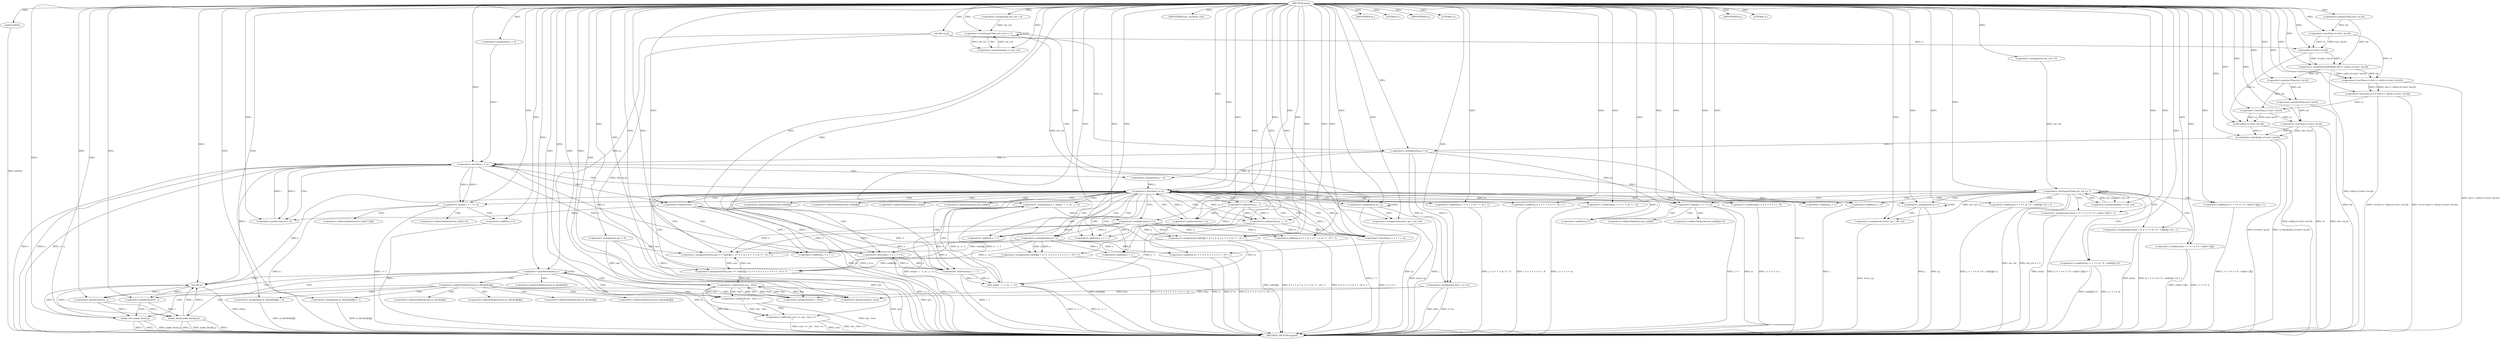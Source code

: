 digraph "main" {  
"1000259" [label = "(METHOD,main)" ]
"1000682" [label = "(METHOD_RETURN,signed)" ]
"1000261" [label = "(setIO,setIO())" ]
"1000265" [label = "(rd,rd(n,m,q))" ]
"1000305" [label = "(<operator>.assignment,ans = 0)" ]
"1000309" [label = "(<operator>.assignment,free = n * m)" ]
"1000270" [label = "(<operator>.lessThan,vt<vt<int>> valr(n,vt<int> (m,0)))" ]
"1000316" [label = "(<operator>.assignment,i = 0)" ]
"1000319" [label = "(<operator>.lessThan,i < n)" ]
"1000322" [label = "(<operator>.preIncrement,++i)" ]
"1000629" [label = "(<operator>.postDecrement,q--)" ]
"1000286" [label = "(vald,vald(n,vt<int> (m,0)))" ]
"1000295" [label = "(is_blocked,is_blocked(n,vt<int> (m,0)))" ]
"1000311" [label = "(<operator>.multiplication,n * m)" ]
"1000401" [label = "(<operator>.assignment,set_val = 0)" ]
"1000404" [label = "(<operator>.lessEqualsThan,set_val <= 1)" ]
"1000407" [label = "(<operator>.preIncrement,++set_val)" ]
"1000495" [label = "(<operator>.assignment,set_val = 0)" ]
"1000498" [label = "(<operator>.lessEqualsThan,set_val <= 1)" ]
"1000501" [label = "(<operator>.preIncrement,++set_val)" ]
"1000634" [label = "(rd,rd(i,j))" ]
"1000675" [label = "(<operator>.shiftLeft,cout << ans - free << \"\n\")" ]
"1000272" [label = "(<operator>.lessThan,vt<int>> valr(n,vt<int> (m,0)))" ]
"1000327" [label = "(<operator>.assignment,j = 0)" ]
"1000330" [label = "(<operator>.lessThan,j < m)" ]
"1000333" [label = "(<operator>.preIncrement,++j)" ]
"1000638" [label = "(<operator>.preDecrement,--i)" ]
"1000640" [label = "(<operator>.preDecrement,--j)" ]
"1000274" [label = "(<operator>.arithmeticShiftRight,int>> valr(n,vt<int> (m,0)))" ]
"1000288" [label = "(<operator>.lessThan,vt<int> (m,0))" ]
"1000297" [label = "(<operator>.lessThan,vt<int> (m,0))" ]
"1000337" [label = "(<operator>.assignment,x = min(n - i - 1, m - j - 1))" ]
"1000350" [label = "(<operator>.assignmentPlus,ans += valr[i][j] = 2 * x + (j + x + 1 < m ? 1 : 0) + 1)" ]
"1000374" [label = "(<operator>.assignmentPlus,ans += vald[i][j] = 2 * x + (i + x + 1 < n ? 1 : 0) + 1)" ]
"1000420" [label = "(<operator>.assignment,nj = j)" ]
"1000424" [label = "(<operator>.assignment,move_up = set_val)" ]
"1000506" [label = "(IDENTIFIER,set_val,if(set_val))" ]
"1000556" [label = "(<operator>.assignment,nj = j)" ]
"1000560" [label = "(<operator>.assignment,move_up = set_val)" ]
"1000649" [label = "(<operator>.preIncrement,++free)" ]
"1000651" [label = "(<operator>.assignment,is_blocked[i][j] = 0)" ]
"1000658" [label = "(make_free,make_free(i,j))" ]
"1000677" [label = "(<operator>.shiftLeft,ans - free << \"\n\")" ]
"1000276" [label = "(valr,valr(n,vt<int> (m,0)))" ]
"1000290" [label = "(<operator>.greaterThan,int> (m,0))" ]
"1000299" [label = "(<operator>.greaterThan,int> (m,0))" ]
"1000508" [label = "(<operator>.assignment,intial = (i + 1 == n ? 0 : valr[i+1][j]) + 1)" ]
"1000663" [label = "(<operator>.preDecrement,--free)" ]
"1000665" [label = "(make_block,make_block(i,j))" ]
"1000668" [label = "(<operator>.assignment,is_blocked[i][j] = 1)" ]
"1000678" [label = "(<operator>.subtraction,ans - free)" ]
"1000278" [label = "(<operator>.lessThan,vt<int> (m,0))" ]
"1000293" [label = "(IDENTIFIER,m,)" ]
"1000294" [label = "(LITERAL,0,)" ]
"1000302" [label = "(IDENTIFIER,m,)" ]
"1000303" [label = "(LITERAL,0,)" ]
"1000339" [label = "(min,min(n - i - 1, m - j - 1))" ]
"1000352" [label = "(<operator>.assignment,valr[i][j] = 2 * x + (j + x + 1 < m ? 1 : 0) + 1)" ]
"1000376" [label = "(<operator>.assignment,vald[i][j] = 2 * x + (i + x + 1 < n ? 1 : 0) + 1)" ]
"1000528" [label = "(<operator>.assignment,intial = (j + 1 == m ? 0 : vald[i][j+1]) + 1)" ]
"1000280" [label = "(<operator>.greaterThan,int> (m,0))" ]
"1000340" [label = "(<operator>.subtraction,n - i - 1)" ]
"1000345" [label = "(<operator>.subtraction,m - j - 1)" ]
"1000358" [label = "(<operator>.addition,2 * x + (j + x + 1 < m ? 1 : 0) + 1)" ]
"1000382" [label = "(<operator>.addition,2 * x + (i + x + 1 < n ? 1 : 0) + 1)" ]
"1000510" [label = "(<operator>.addition,(i + 1 == n ? 0 : valr[i+1][j]) + 1)" ]
"1000283" [label = "(IDENTIFIER,m,)" ]
"1000284" [label = "(LITERAL,0,)" ]
"1000342" [label = "(<operator>.subtraction,i - 1)" ]
"1000347" [label = "(<operator>.subtraction,j - 1)" ]
"1000359" [label = "(<operator>.multiplication,2 * x)" ]
"1000362" [label = "(<operator>.addition,(j + x + 1 < m ? 1 : 0) + 1)" ]
"1000383" [label = "(<operator>.multiplication,2 * x)" ]
"1000386" [label = "(<operator>.addition,(i + x + 1 < n ? 1 : 0) + 1)" ]
"1000511" [label = "(<operator>.conditional,i + 1 == n ? 0 : valr[i+1][j])" ]
"1000530" [label = "(<operator>.addition,(j + 1 == m ? 0 : vald[i][j+1]) + 1)" ]
"1000363" [label = "(<operator>.conditional,j + x + 1 < m ? 1 : 0)" ]
"1000387" [label = "(<operator>.conditional,i + x + 1 < n ? 1 : 0)" ]
"1000512" [label = "(<operator>.equals,i + 1 == n)" ]
"1000531" [label = "(<operator>.conditional,j + 1 == m ? 0 : vald[i][j+1])" ]
"1000364" [label = "(<operator>.lessThan,j + x + 1 < m)" ]
"1000388" [label = "(<operator>.lessThan,i + x + 1 < n)" ]
"1000513" [label = "(<operator>.addition,i + 1)" ]
"1000532" [label = "(<operator>.equals,j + 1 == m)" ]
"1000365" [label = "(<operator>.addition,j + x + 1)" ]
"1000389" [label = "(<operator>.addition,i + x + 1)" ]
"1000521" [label = "(<operator>.addition,i+1)" ]
"1000533" [label = "(<operator>.addition,j + 1)" ]
"1000542" [label = "(<operator>.addition,j+1)" ]
"1000367" [label = "(<operator>.addition,x + 1)" ]
"1000391" [label = "(<operator>.addition,x + 1)" ]
"1000643" [label = "(<operator>.indirectIndexAccess,is_blocked[i][j])" ]
"1000644" [label = "(<operator>.indirectIndexAccess,is_blocked[i])" ]
"1000652" [label = "(<operator>.indirectIndexAccess,is_blocked[i][j])" ]
"1000353" [label = "(<operator>.indirectIndexAccess,valr[i][j])" ]
"1000377" [label = "(<operator>.indirectIndexAccess,vald[i][j])" ]
"1000653" [label = "(<operator>.indirectIndexAccess,is_blocked[i])" ]
"1000669" [label = "(<operator>.indirectIndexAccess,is_blocked[i][j])" ]
"1000354" [label = "(<operator>.indirectIndexAccess,valr[i])" ]
"1000378" [label = "(<operator>.indirectIndexAccess,vald[i])" ]
"1000670" [label = "(<operator>.indirectIndexAccess,is_blocked[i])" ]
"1000518" [label = "(<operator>.indirectIndexAccess,valr[i+1][j])" ]
"1000519" [label = "(<operator>.indirectIndexAccess,valr[i+1])" ]
"1000538" [label = "(<operator>.indirectIndexAccess,vald[i][j+1])" ]
"1000539" [label = "(<operator>.indirectIndexAccess,vald[i])" ]
  "1000261" -> "1000682"  [ label = "DDG: setIO()"] 
  "1000265" -> "1000682"  [ label = "DDG: rd(n,m,q)"] 
  "1000274" -> "1000682"  [ label = "DDG: valr(n,vt<int> (m,0))"] 
  "1000272" -> "1000682"  [ label = "DDG: int>> valr(n,vt<int> (m,0))"] 
  "1000270" -> "1000682"  [ label = "DDG: vt<int>> valr(n,vt<int> (m,0))"] 
  "1000270" -> "1000682"  [ label = "DDG: vt<vt<int>> valr(n,vt<int> (m,0))"] 
  "1000286" -> "1000682"  [ label = "DDG: vald(n,vt<int> (m,0))"] 
  "1000297" -> "1000682"  [ label = "DDG: vt"] 
  "1000299" -> "1000682"  [ label = "DDG: int"] 
  "1000297" -> "1000682"  [ label = "DDG: int> (m,0)"] 
  "1000295" -> "1000682"  [ label = "DDG: vt<int> (m,0)"] 
  "1000295" -> "1000682"  [ label = "DDG: is_blocked(n,vt<int> (m,0))"] 
  "1000305" -> "1000682"  [ label = "DDG: ans"] 
  "1000309" -> "1000682"  [ label = "DDG: free"] 
  "1000311" -> "1000682"  [ label = "DDG: m"] 
  "1000309" -> "1000682"  [ label = "DDG: n * m"] 
  "1000319" -> "1000682"  [ label = "DDG: i"] 
  "1000319" -> "1000682"  [ label = "DDG: n"] 
  "1000319" -> "1000682"  [ label = "DDG: i < n"] 
  "1000498" -> "1000682"  [ label = "DDG: set_val"] 
  "1000498" -> "1000682"  [ label = "DDG: set_val <= 1"] 
  "1000629" -> "1000682"  [ label = "DDG: q"] 
  "1000634" -> "1000682"  [ label = "DDG: rd(i,j)"] 
  "1000665" -> "1000682"  [ label = "DDG: i"] 
  "1000665" -> "1000682"  [ label = "DDG: j"] 
  "1000665" -> "1000682"  [ label = "DDG: make_block(i,j)"] 
  "1000668" -> "1000682"  [ label = "DDG: is_blocked[i][j]"] 
  "1000651" -> "1000682"  [ label = "DDG: is_blocked[i][j]"] 
  "1000658" -> "1000682"  [ label = "DDG: i"] 
  "1000658" -> "1000682"  [ label = "DDG: j"] 
  "1000658" -> "1000682"  [ label = "DDG: make_free(i,j)"] 
  "1000678" -> "1000682"  [ label = "DDG: ans"] 
  "1000678" -> "1000682"  [ label = "DDG: free"] 
  "1000677" -> "1000682"  [ label = "DDG: ans - free"] 
  "1000675" -> "1000682"  [ label = "DDG: ans - free << \"\n\""] 
  "1000675" -> "1000682"  [ label = "DDG: cout << ans - free << \"\n\""] 
  "1000528" -> "1000682"  [ label = "DDG: intial"] 
  "1000532" -> "1000682"  [ label = "DDG: j + 1"] 
  "1000532" -> "1000682"  [ label = "DDG: m"] 
  "1000531" -> "1000682"  [ label = "DDG: j + 1 == m"] 
  "1000531" -> "1000682"  [ label = "DDG: vald[i][j+1]"] 
  "1000530" -> "1000682"  [ label = "DDG: j + 1 == m ? 0 : vald[i][j+1]"] 
  "1000528" -> "1000682"  [ label = "DDG: (j + 1 == m ? 0 : vald[i][j+1]) + 1"] 
  "1000508" -> "1000682"  [ label = "DDG: intial"] 
  "1000513" -> "1000682"  [ label = "DDG: i"] 
  "1000512" -> "1000682"  [ label = "DDG: i + 1"] 
  "1000512" -> "1000682"  [ label = "DDG: n"] 
  "1000511" -> "1000682"  [ label = "DDG: i + 1 == n"] 
  "1000521" -> "1000682"  [ label = "DDG: i"] 
  "1000511" -> "1000682"  [ label = "DDG: valr[i+1][j]"] 
  "1000510" -> "1000682"  [ label = "DDG: i + 1 == n ? 0 : valr[i+1][j]"] 
  "1000508" -> "1000682"  [ label = "DDG: (i + 1 == n ? 0 : valr[i+1][j]) + 1"] 
  "1000556" -> "1000682"  [ label = "DDG: nj"] 
  "1000556" -> "1000682"  [ label = "DDG: j"] 
  "1000560" -> "1000682"  [ label = "DDG: move_up"] 
  "1000420" -> "1000682"  [ label = "DDG: nj"] 
  "1000420" -> "1000682"  [ label = "DDG: j"] 
  "1000424" -> "1000682"  [ label = "DDG: move_up"] 
  "1000330" -> "1000682"  [ label = "DDG: j"] 
  "1000330" -> "1000682"  [ label = "DDG: m"] 
  "1000330" -> "1000682"  [ label = "DDG: j < m"] 
  "1000340" -> "1000682"  [ label = "DDG: i - 1"] 
  "1000339" -> "1000682"  [ label = "DDG: n - i - 1"] 
  "1000345" -> "1000682"  [ label = "DDG: j - 1"] 
  "1000339" -> "1000682"  [ label = "DDG: m - j - 1"] 
  "1000337" -> "1000682"  [ label = "DDG: min(n - i - 1, m - j - 1)"] 
  "1000352" -> "1000682"  [ label = "DDG: valr[i][j]"] 
  "1000364" -> "1000682"  [ label = "DDG: j + x + 1"] 
  "1000363" -> "1000682"  [ label = "DDG: j + x + 1 < m"] 
  "1000362" -> "1000682"  [ label = "DDG: j + x + 1 < m ? 1 : 0"] 
  "1000358" -> "1000682"  [ label = "DDG: (j + x + 1 < m ? 1 : 0) + 1"] 
  "1000352" -> "1000682"  [ label = "DDG: 2 * x + (j + x + 1 < m ? 1 : 0) + 1"] 
  "1000374" -> "1000682"  [ label = "DDG: ans"] 
  "1000376" -> "1000682"  [ label = "DDG: vald[i][j]"] 
  "1000382" -> "1000682"  [ label = "DDG: 2 * x"] 
  "1000391" -> "1000682"  [ label = "DDG: x"] 
  "1000389" -> "1000682"  [ label = "DDG: x + 1"] 
  "1000388" -> "1000682"  [ label = "DDG: i + x + 1"] 
  "1000387" -> "1000682"  [ label = "DDG: i + x + 1 < n"] 
  "1000386" -> "1000682"  [ label = "DDG: i + x + 1 < n ? 1 : 0"] 
  "1000382" -> "1000682"  [ label = "DDG: (i + x + 1 < n ? 1 : 0) + 1"] 
  "1000376" -> "1000682"  [ label = "DDG: 2 * x + (i + x + 1 < n ? 1 : 0) + 1"] 
  "1000675" -> "1000682"  [ label = "DDG: cout"] 
  "1000259" -> "1000261"  [ label = "DDG: "] 
  "1000259" -> "1000305"  [ label = "DDG: "] 
  "1000311" -> "1000309"  [ label = "DDG: n"] 
  "1000311" -> "1000309"  [ label = "DDG: m"] 
  "1000259" -> "1000265"  [ label = "DDG: "] 
  "1000259" -> "1000309"  [ label = "DDG: "] 
  "1000259" -> "1000316"  [ label = "DDG: "] 
  "1000272" -> "1000270"  [ label = "DDG: vt"] 
  "1000259" -> "1000270"  [ label = "DDG: "] 
  "1000272" -> "1000270"  [ label = "DDG: int>> valr(n,vt<int> (m,0))"] 
  "1000295" -> "1000311"  [ label = "DDG: n"] 
  "1000259" -> "1000311"  [ label = "DDG: "] 
  "1000265" -> "1000311"  [ label = "DDG: m"] 
  "1000316" -> "1000319"  [ label = "DDG: i"] 
  "1000322" -> "1000319"  [ label = "DDG: i"] 
  "1000259" -> "1000319"  [ label = "DDG: "] 
  "1000311" -> "1000319"  [ label = "DDG: n"] 
  "1000388" -> "1000319"  [ label = "DDG: n"] 
  "1000319" -> "1000322"  [ label = "DDG: i"] 
  "1000259" -> "1000322"  [ label = "DDG: "] 
  "1000342" -> "1000322"  [ label = "DDG: i"] 
  "1000259" -> "1000401"  [ label = "DDG: "] 
  "1000259" -> "1000495"  [ label = "DDG: "] 
  "1000265" -> "1000629"  [ label = "DDG: q"] 
  "1000259" -> "1000629"  [ label = "DDG: "] 
  "1000278" -> "1000272"  [ label = "DDG: vt"] 
  "1000259" -> "1000272"  [ label = "DDG: "] 
  "1000274" -> "1000272"  [ label = "DDG: valr(n,vt<int> (m,0))"] 
  "1000274" -> "1000272"  [ label = "DDG: int"] 
  "1000276" -> "1000286"  [ label = "DDG: n"] 
  "1000259" -> "1000286"  [ label = "DDG: "] 
  "1000288" -> "1000286"  [ label = "DDG: int> (m,0)"] 
  "1000288" -> "1000286"  [ label = "DDG: vt"] 
  "1000286" -> "1000295"  [ label = "DDG: n"] 
  "1000259" -> "1000295"  [ label = "DDG: "] 
  "1000297" -> "1000295"  [ label = "DDG: vt"] 
  "1000297" -> "1000295"  [ label = "DDG: int> (m,0)"] 
  "1000259" -> "1000327"  [ label = "DDG: "] 
  "1000401" -> "1000404"  [ label = "DDG: set_val"] 
  "1000407" -> "1000404"  [ label = "DDG: set_val"] 
  "1000259" -> "1000404"  [ label = "DDG: "] 
  "1000404" -> "1000407"  [ label = "DDG: set_val"] 
  "1000259" -> "1000407"  [ label = "DDG: "] 
  "1000495" -> "1000498"  [ label = "DDG: set_val"] 
  "1000501" -> "1000498"  [ label = "DDG: set_val"] 
  "1000259" -> "1000498"  [ label = "DDG: "] 
  "1000498" -> "1000501"  [ label = "DDG: set_val"] 
  "1000259" -> "1000501"  [ label = "DDG: "] 
  "1000319" -> "1000634"  [ label = "DDG: i"] 
  "1000665" -> "1000634"  [ label = "DDG: i"] 
  "1000658" -> "1000634"  [ label = "DDG: i"] 
  "1000259" -> "1000634"  [ label = "DDG: "] 
  "1000665" -> "1000634"  [ label = "DDG: j"] 
  "1000658" -> "1000634"  [ label = "DDG: j"] 
  "1000330" -> "1000634"  [ label = "DDG: j"] 
  "1000259" -> "1000675"  [ label = "DDG: "] 
  "1000677" -> "1000675"  [ label = "DDG: \"\n\""] 
  "1000677" -> "1000675"  [ label = "DDG: ans - free"] 
  "1000280" -> "1000274"  [ label = "DDG: int"] 
  "1000259" -> "1000274"  [ label = "DDG: "] 
  "1000276" -> "1000274"  [ label = "DDG: vt<int> (m,0)"] 
  "1000276" -> "1000274"  [ label = "DDG: n"] 
  "1000270" -> "1000288"  [ label = "DDG: vt"] 
  "1000259" -> "1000288"  [ label = "DDG: "] 
  "1000290" -> "1000288"  [ label = "DDG: int"] 
  "1000288" -> "1000297"  [ label = "DDG: vt"] 
  "1000259" -> "1000297"  [ label = "DDG: "] 
  "1000299" -> "1000297"  [ label = "DDG: int"] 
  "1000327" -> "1000330"  [ label = "DDG: j"] 
  "1000333" -> "1000330"  [ label = "DDG: j"] 
  "1000259" -> "1000330"  [ label = "DDG: "] 
  "1000311" -> "1000330"  [ label = "DDG: m"] 
  "1000364" -> "1000330"  [ label = "DDG: m"] 
  "1000259" -> "1000333"  [ label = "DDG: "] 
  "1000347" -> "1000333"  [ label = "DDG: j"] 
  "1000339" -> "1000337"  [ label = "DDG: m - j - 1"] 
  "1000339" -> "1000337"  [ label = "DDG: n - i - 1"] 
  "1000330" -> "1000420"  [ label = "DDG: j"] 
  "1000259" -> "1000420"  [ label = "DDG: "] 
  "1000404" -> "1000424"  [ label = "DDG: set_val"] 
  "1000259" -> "1000424"  [ label = "DDG: "] 
  "1000259" -> "1000506"  [ label = "DDG: "] 
  "1000330" -> "1000556"  [ label = "DDG: j"] 
  "1000259" -> "1000556"  [ label = "DDG: "] 
  "1000498" -> "1000560"  [ label = "DDG: set_val"] 
  "1000259" -> "1000560"  [ label = "DDG: "] 
  "1000634" -> "1000638"  [ label = "DDG: i"] 
  "1000259" -> "1000638"  [ label = "DDG: "] 
  "1000634" -> "1000640"  [ label = "DDG: j"] 
  "1000259" -> "1000640"  [ label = "DDG: "] 
  "1000259" -> "1000651"  [ label = "DDG: "] 
  "1000678" -> "1000677"  [ label = "DDG: ans"] 
  "1000678" -> "1000677"  [ label = "DDG: free"] 
  "1000259" -> "1000677"  [ label = "DDG: "] 
  "1000265" -> "1000276"  [ label = "DDG: n"] 
  "1000259" -> "1000276"  [ label = "DDG: "] 
  "1000278" -> "1000276"  [ label = "DDG: vt"] 
  "1000278" -> "1000276"  [ label = "DDG: int> (m,0)"] 
  "1000274" -> "1000290"  [ label = "DDG: int"] 
  "1000259" -> "1000290"  [ label = "DDG: "] 
  "1000290" -> "1000299"  [ label = "DDG: int"] 
  "1000259" -> "1000299"  [ label = "DDG: "] 
  "1000259" -> "1000337"  [ label = "DDG: "] 
  "1000305" -> "1000350"  [ label = "DDG: ans"] 
  "1000374" -> "1000350"  [ label = "DDG: ans"] 
  "1000259" -> "1000350"  [ label = "DDG: "] 
  "1000352" -> "1000350"  [ label = "DDG: valr[i][j]"] 
  "1000359" -> "1000350"  [ label = "DDG: x"] 
  "1000359" -> "1000350"  [ label = "DDG: 2"] 
  "1000350" -> "1000374"  [ label = "DDG: ans"] 
  "1000259" -> "1000374"  [ label = "DDG: "] 
  "1000376" -> "1000374"  [ label = "DDG: vald[i][j]"] 
  "1000383" -> "1000374"  [ label = "DDG: x"] 
  "1000383" -> "1000374"  [ label = "DDG: 2"] 
  "1000259" -> "1000508"  [ label = "DDG: "] 
  "1000309" -> "1000649"  [ label = "DDG: free"] 
  "1000678" -> "1000649"  [ label = "DDG: free"] 
  "1000259" -> "1000649"  [ label = "DDG: "] 
  "1000638" -> "1000658"  [ label = "DDG: i"] 
  "1000259" -> "1000658"  [ label = "DDG: "] 
  "1000640" -> "1000658"  [ label = "DDG: j"] 
  "1000259" -> "1000668"  [ label = "DDG: "] 
  "1000305" -> "1000678"  [ label = "DDG: ans"] 
  "1000374" -> "1000678"  [ label = "DDG: ans"] 
  "1000259" -> "1000678"  [ label = "DDG: "] 
  "1000663" -> "1000678"  [ label = "DDG: free"] 
  "1000649" -> "1000678"  [ label = "DDG: free"] 
  "1000259" -> "1000278"  [ label = "DDG: "] 
  "1000280" -> "1000278"  [ label = "DDG: int"] 
  "1000259" -> "1000293"  [ label = "DDG: "] 
  "1000259" -> "1000294"  [ label = "DDG: "] 
  "1000259" -> "1000302"  [ label = "DDG: "] 
  "1000259" -> "1000303"  [ label = "DDG: "] 
  "1000340" -> "1000339"  [ label = "DDG: n"] 
  "1000340" -> "1000339"  [ label = "DDG: i - 1"] 
  "1000345" -> "1000339"  [ label = "DDG: j - 1"] 
  "1000345" -> "1000339"  [ label = "DDG: m"] 
  "1000259" -> "1000352"  [ label = "DDG: "] 
  "1000359" -> "1000352"  [ label = "DDG: x"] 
  "1000359" -> "1000352"  [ label = "DDG: 2"] 
  "1000383" -> "1000376"  [ label = "DDG: x"] 
  "1000383" -> "1000376"  [ label = "DDG: 2"] 
  "1000259" -> "1000376"  [ label = "DDG: "] 
  "1000259" -> "1000528"  [ label = "DDG: "] 
  "1000309" -> "1000663"  [ label = "DDG: free"] 
  "1000678" -> "1000663"  [ label = "DDG: free"] 
  "1000259" -> "1000663"  [ label = "DDG: "] 
  "1000638" -> "1000665"  [ label = "DDG: i"] 
  "1000259" -> "1000665"  [ label = "DDG: "] 
  "1000640" -> "1000665"  [ label = "DDG: j"] 
  "1000259" -> "1000280"  [ label = "DDG: "] 
  "1000319" -> "1000340"  [ label = "DDG: n"] 
  "1000388" -> "1000340"  [ label = "DDG: n"] 
  "1000259" -> "1000340"  [ label = "DDG: "] 
  "1000342" -> "1000340"  [ label = "DDG: 1"] 
  "1000342" -> "1000340"  [ label = "DDG: i"] 
  "1000330" -> "1000345"  [ label = "DDG: m"] 
  "1000259" -> "1000345"  [ label = "DDG: "] 
  "1000347" -> "1000345"  [ label = "DDG: 1"] 
  "1000347" -> "1000345"  [ label = "DDG: j"] 
  "1000359" -> "1000358"  [ label = "DDG: x"] 
  "1000359" -> "1000358"  [ label = "DDG: 2"] 
  "1000259" -> "1000358"  [ label = "DDG: "] 
  "1000383" -> "1000382"  [ label = "DDG: x"] 
  "1000383" -> "1000382"  [ label = "DDG: 2"] 
  "1000259" -> "1000382"  [ label = "DDG: "] 
  "1000259" -> "1000510"  [ label = "DDG: "] 
  "1000259" -> "1000283"  [ label = "DDG: "] 
  "1000259" -> "1000284"  [ label = "DDG: "] 
  "1000319" -> "1000342"  [ label = "DDG: i"] 
  "1000259" -> "1000342"  [ label = "DDG: "] 
  "1000330" -> "1000347"  [ label = "DDG: j"] 
  "1000259" -> "1000347"  [ label = "DDG: "] 
  "1000259" -> "1000359"  [ label = "DDG: "] 
  "1000337" -> "1000359"  [ label = "DDG: x"] 
  "1000259" -> "1000362"  [ label = "DDG: "] 
  "1000259" -> "1000383"  [ label = "DDG: "] 
  "1000359" -> "1000383"  [ label = "DDG: x"] 
  "1000259" -> "1000386"  [ label = "DDG: "] 
  "1000259" -> "1000511"  [ label = "DDG: "] 
  "1000259" -> "1000530"  [ label = "DDG: "] 
  "1000259" -> "1000363"  [ label = "DDG: "] 
  "1000259" -> "1000387"  [ label = "DDG: "] 
  "1000319" -> "1000512"  [ label = "DDG: i"] 
  "1000259" -> "1000512"  [ label = "DDG: "] 
  "1000319" -> "1000512"  [ label = "DDG: n"] 
  "1000259" -> "1000531"  [ label = "DDG: "] 
  "1000259" -> "1000364"  [ label = "DDG: "] 
  "1000359" -> "1000364"  [ label = "DDG: x"] 
  "1000347" -> "1000364"  [ label = "DDG: j"] 
  "1000345" -> "1000364"  [ label = "DDG: m"] 
  "1000342" -> "1000388"  [ label = "DDG: i"] 
  "1000259" -> "1000388"  [ label = "DDG: "] 
  "1000383" -> "1000388"  [ label = "DDG: x"] 
  "1000340" -> "1000388"  [ label = "DDG: n"] 
  "1000319" -> "1000513"  [ label = "DDG: i"] 
  "1000259" -> "1000513"  [ label = "DDG: "] 
  "1000330" -> "1000532"  [ label = "DDG: j"] 
  "1000259" -> "1000532"  [ label = "DDG: "] 
  "1000311" -> "1000532"  [ label = "DDG: m"] 
  "1000330" -> "1000532"  [ label = "DDG: m"] 
  "1000347" -> "1000365"  [ label = "DDG: j"] 
  "1000259" -> "1000365"  [ label = "DDG: "] 
  "1000359" -> "1000365"  [ label = "DDG: x"] 
  "1000342" -> "1000389"  [ label = "DDG: i"] 
  "1000259" -> "1000389"  [ label = "DDG: "] 
  "1000383" -> "1000389"  [ label = "DDG: x"] 
  "1000259" -> "1000521"  [ label = "DDG: "] 
  "1000330" -> "1000533"  [ label = "DDG: j"] 
  "1000259" -> "1000533"  [ label = "DDG: "] 
  "1000259" -> "1000542"  [ label = "DDG: "] 
  "1000330" -> "1000542"  [ label = "DDG: j"] 
  "1000359" -> "1000367"  [ label = "DDG: x"] 
  "1000259" -> "1000367"  [ label = "DDG: "] 
  "1000383" -> "1000391"  [ label = "DDG: x"] 
  "1000259" -> "1000391"  [ label = "DDG: "] 
  "1000319" -> "1000330"  [ label = "CDG: "] 
  "1000319" -> "1000319"  [ label = "CDG: "] 
  "1000319" -> "1000327"  [ label = "CDG: "] 
  "1000319" -> "1000322"  [ label = "CDG: "] 
  "1000629" -> "1000644"  [ label = "CDG: "] 
  "1000629" -> "1000678"  [ label = "CDG: "] 
  "1000629" -> "1000634"  [ label = "CDG: "] 
  "1000629" -> "1000640"  [ label = "CDG: "] 
  "1000629" -> "1000629"  [ label = "CDG: "] 
  "1000629" -> "1000643"  [ label = "CDG: "] 
  "1000629" -> "1000675"  [ label = "CDG: "] 
  "1000629" -> "1000677"  [ label = "CDG: "] 
  "1000629" -> "1000638"  [ label = "CDG: "] 
  "1000404" -> "1000404"  [ label = "CDG: "] 
  "1000404" -> "1000407"  [ label = "CDG: "] 
  "1000404" -> "1000420"  [ label = "CDG: "] 
  "1000498" -> "1000498"  [ label = "CDG: "] 
  "1000498" -> "1000501"  [ label = "CDG: "] 
  "1000498" -> "1000556"  [ label = "CDG: "] 
  "1000498" -> "1000533"  [ label = "CDG: "] 
  "1000498" -> "1000511"  [ label = "CDG: "] 
  "1000498" -> "1000512"  [ label = "CDG: "] 
  "1000498" -> "1000530"  [ label = "CDG: "] 
  "1000498" -> "1000508"  [ label = "CDG: "] 
  "1000498" -> "1000532"  [ label = "CDG: "] 
  "1000498" -> "1000513"  [ label = "CDG: "] 
  "1000498" -> "1000510"  [ label = "CDG: "] 
  "1000498" -> "1000531"  [ label = "CDG: "] 
  "1000498" -> "1000528"  [ label = "CDG: "] 
  "1000330" -> "1000389"  [ label = "CDG: "] 
  "1000330" -> "1000362"  [ label = "CDG: "] 
  "1000330" -> "1000387"  [ label = "CDG: "] 
  "1000330" -> "1000337"  [ label = "CDG: "] 
  "1000330" -> "1000345"  [ label = "CDG: "] 
  "1000330" -> "1000354"  [ label = "CDG: "] 
  "1000330" -> "1000353"  [ label = "CDG: "] 
  "1000330" -> "1000388"  [ label = "CDG: "] 
  "1000330" -> "1000383"  [ label = "CDG: "] 
  "1000330" -> "1000382"  [ label = "CDG: "] 
  "1000330" -> "1000330"  [ label = "CDG: "] 
  "1000330" -> "1000363"  [ label = "CDG: "] 
  "1000330" -> "1000376"  [ label = "CDG: "] 
  "1000330" -> "1000378"  [ label = "CDG: "] 
  "1000330" -> "1000364"  [ label = "CDG: "] 
  "1000330" -> "1000352"  [ label = "CDG: "] 
  "1000330" -> "1000386"  [ label = "CDG: "] 
  "1000330" -> "1000339"  [ label = "CDG: "] 
  "1000330" -> "1000367"  [ label = "CDG: "] 
  "1000330" -> "1000342"  [ label = "CDG: "] 
  "1000330" -> "1000350"  [ label = "CDG: "] 
  "1000330" -> "1000333"  [ label = "CDG: "] 
  "1000330" -> "1000340"  [ label = "CDG: "] 
  "1000330" -> "1000391"  [ label = "CDG: "] 
  "1000330" -> "1000359"  [ label = "CDG: "] 
  "1000330" -> "1000377"  [ label = "CDG: "] 
  "1000330" -> "1000365"  [ label = "CDG: "] 
  "1000330" -> "1000347"  [ label = "CDG: "] 
  "1000330" -> "1000374"  [ label = "CDG: "] 
  "1000330" -> "1000358"  [ label = "CDG: "] 
  "1000643" -> "1000670"  [ label = "CDG: "] 
  "1000643" -> "1000668"  [ label = "CDG: "] 
  "1000643" -> "1000652"  [ label = "CDG: "] 
  "1000643" -> "1000653"  [ label = "CDG: "] 
  "1000643" -> "1000649"  [ label = "CDG: "] 
  "1000643" -> "1000665"  [ label = "CDG: "] 
  "1000643" -> "1000658"  [ label = "CDG: "] 
  "1000643" -> "1000663"  [ label = "CDG: "] 
  "1000643" -> "1000651"  [ label = "CDG: "] 
  "1000643" -> "1000669"  [ label = "CDG: "] 
  "1000420" -> "1000424"  [ label = "CDG: "] 
  "1000420" -> "1000420"  [ label = "CDG: "] 
  "1000556" -> "1000560"  [ label = "CDG: "] 
  "1000556" -> "1000556"  [ label = "CDG: "] 
  "1000512" -> "1000518"  [ label = "CDG: "] 
  "1000512" -> "1000521"  [ label = "CDG: "] 
  "1000512" -> "1000519"  [ label = "CDG: "] 
  "1000532" -> "1000538"  [ label = "CDG: "] 
  "1000532" -> "1000539"  [ label = "CDG: "] 
  "1000532" -> "1000542"  [ label = "CDG: "] 
}
